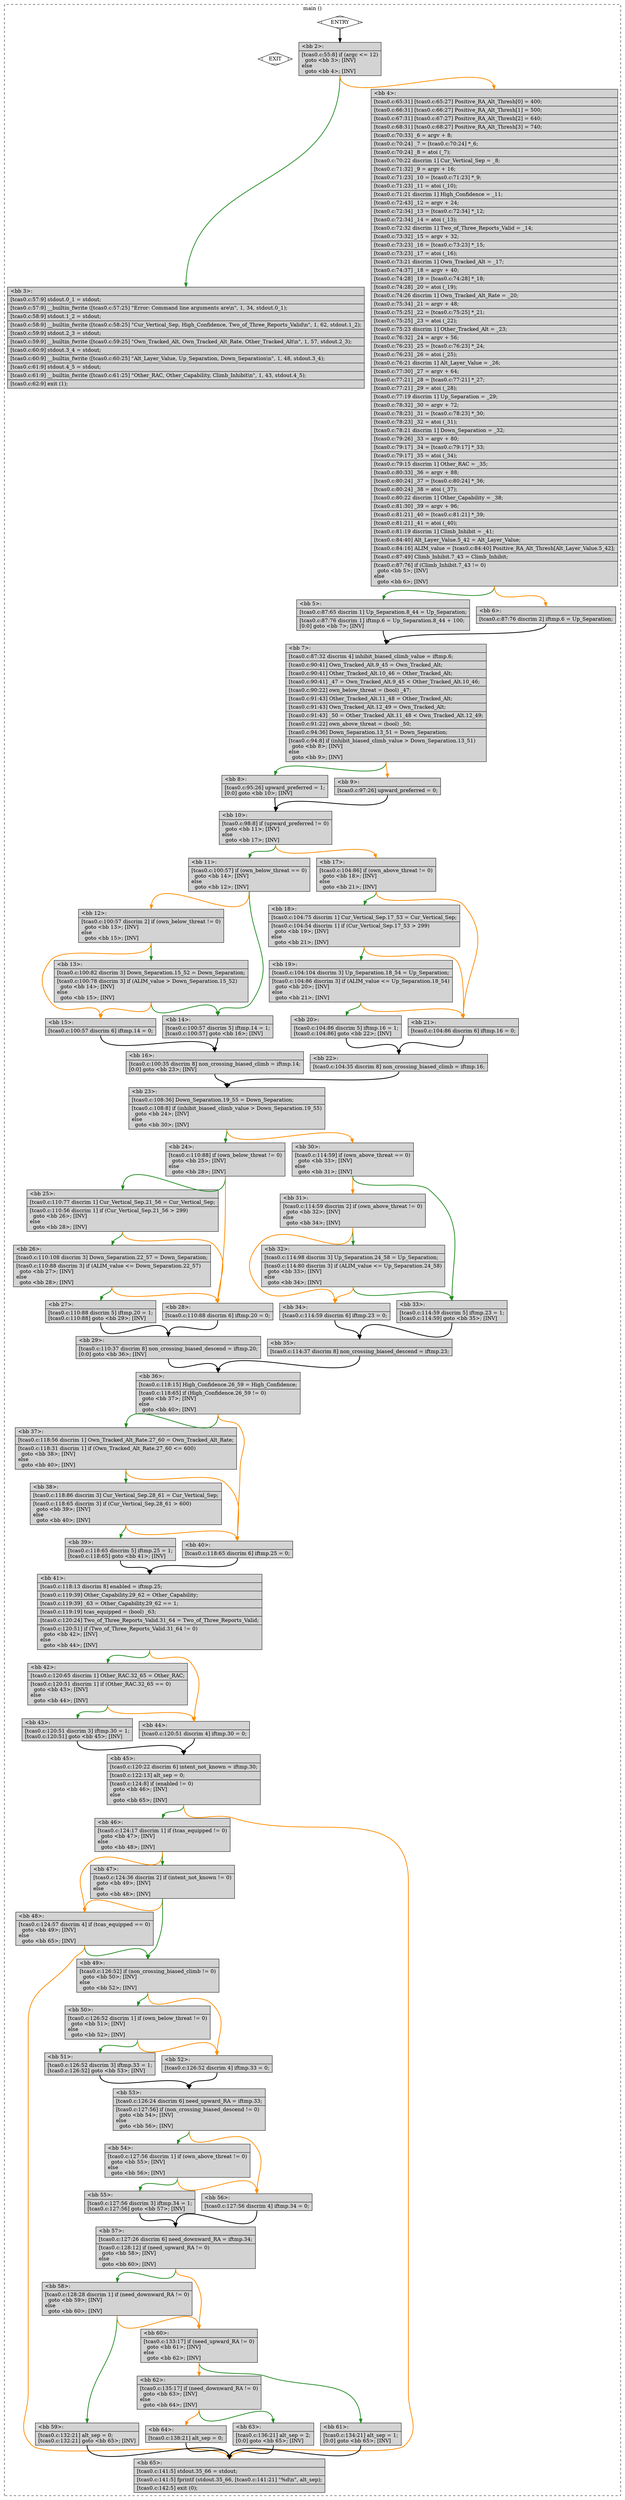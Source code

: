digraph "tcas0.c.015t.cfg" {
overlap=false;
subgraph "cluster_main" {
	style="dashed";
	color="black";
	label="main ()";
	fn_6_basic_block_0 [shape=Mdiamond,style=filled,fillcolor=white,label="ENTRY"];

	fn_6_basic_block_1 [shape=Mdiamond,style=filled,fillcolor=white,label="EXIT"];

	fn_6_basic_block_2 [shape=record,style=filled,fillcolor=lightgrey,label="{\<bb\ 2\>:\l\
|[tcas0.c:55:8]\ if\ (argc\ \<=\ 12)\l\
\ \ goto\ \<bb\ 3\>;\ [INV]\l\
else\l\
\ \ goto\ \<bb\ 4\>;\ [INV]\l\
}"];

	fn_6_basic_block_3 [shape=record,style=filled,fillcolor=lightgrey,label="{\<bb\ 3\>:\l\
|[tcas0.c:57:9]\ stdout.0_1\ =\ stdout;\l\
|[tcas0.c:57:9]\ __builtin_fwrite\ ([tcas0.c:57:25]\ \"Error:\ Command\ line\ arguments\ are\\n\",\ 1,\ 34,\ stdout.0_1);\l\
|[tcas0.c:58:9]\ stdout.1_2\ =\ stdout;\l\
|[tcas0.c:58:9]\ __builtin_fwrite\ ([tcas0.c:58:25]\ \"Cur_Vertical_Sep,\ High_Confidence,\ Two_of_Three_Reports_Valid\\n\",\ 1,\ 62,\ stdout.1_2);\l\
|[tcas0.c:59:9]\ stdout.2_3\ =\ stdout;\l\
|[tcas0.c:59:9]\ __builtin_fwrite\ ([tcas0.c:59:25]\ \"Own_Tracked_Alt,\ Own_Tracked_Alt_Rate,\ Other_Tracked_Alt\\n\",\ 1,\ 57,\ stdout.2_3);\l\
|[tcas0.c:60:9]\ stdout.3_4\ =\ stdout;\l\
|[tcas0.c:60:9]\ __builtin_fwrite\ ([tcas0.c:60:25]\ \"Alt_Layer_Value,\ Up_Separation,\ Down_Separation\\n\",\ 1,\ 48,\ stdout.3_4);\l\
|[tcas0.c:61:9]\ stdout.4_5\ =\ stdout;\l\
|[tcas0.c:61:9]\ __builtin_fwrite\ ([tcas0.c:61:25]\ \"Other_RAC,\ Other_Capability,\ Climb_Inhibit\\n\",\ 1,\ 43,\ stdout.4_5);\l\
|[tcas0.c:62:9]\ exit\ (1);\l\
}"];

	fn_6_basic_block_4 [shape=record,style=filled,fillcolor=lightgrey,label="{\<bb\ 4\>:\l\
|[tcas0.c:65:31]\ [tcas0.c:65:27]\ Positive_RA_Alt_Thresh[0]\ =\ 400;\l\
|[tcas0.c:66:31]\ [tcas0.c:66:27]\ Positive_RA_Alt_Thresh[1]\ =\ 500;\l\
|[tcas0.c:67:31]\ [tcas0.c:67:27]\ Positive_RA_Alt_Thresh[2]\ =\ 640;\l\
|[tcas0.c:68:31]\ [tcas0.c:68:27]\ Positive_RA_Alt_Thresh[3]\ =\ 740;\l\
|[tcas0.c:70:33]\ _6\ =\ argv\ +\ 8;\l\
|[tcas0.c:70:24]\ _7\ =\ [tcas0.c:70:24]\ *_6;\l\
|[tcas0.c:70:24]\ _8\ =\ atoi\ (_7);\l\
|[tcas0.c:70:22\ discrim\ 1]\ Cur_Vertical_Sep\ =\ _8;\l\
|[tcas0.c:71:32]\ _9\ =\ argv\ +\ 16;\l\
|[tcas0.c:71:23]\ _10\ =\ [tcas0.c:71:23]\ *_9;\l\
|[tcas0.c:71:23]\ _11\ =\ atoi\ (_10);\l\
|[tcas0.c:71:21\ discrim\ 1]\ High_Confidence\ =\ _11;\l\
|[tcas0.c:72:43]\ _12\ =\ argv\ +\ 24;\l\
|[tcas0.c:72:34]\ _13\ =\ [tcas0.c:72:34]\ *_12;\l\
|[tcas0.c:72:34]\ _14\ =\ atoi\ (_13);\l\
|[tcas0.c:72:32\ discrim\ 1]\ Two_of_Three_Reports_Valid\ =\ _14;\l\
|[tcas0.c:73:32]\ _15\ =\ argv\ +\ 32;\l\
|[tcas0.c:73:23]\ _16\ =\ [tcas0.c:73:23]\ *_15;\l\
|[tcas0.c:73:23]\ _17\ =\ atoi\ (_16);\l\
|[tcas0.c:73:21\ discrim\ 1]\ Own_Tracked_Alt\ =\ _17;\l\
|[tcas0.c:74:37]\ _18\ =\ argv\ +\ 40;\l\
|[tcas0.c:74:28]\ _19\ =\ [tcas0.c:74:28]\ *_18;\l\
|[tcas0.c:74:28]\ _20\ =\ atoi\ (_19);\l\
|[tcas0.c:74:26\ discrim\ 1]\ Own_Tracked_Alt_Rate\ =\ _20;\l\
|[tcas0.c:75:34]\ _21\ =\ argv\ +\ 48;\l\
|[tcas0.c:75:25]\ _22\ =\ [tcas0.c:75:25]\ *_21;\l\
|[tcas0.c:75:25]\ _23\ =\ atoi\ (_22);\l\
|[tcas0.c:75:23\ discrim\ 1]\ Other_Tracked_Alt\ =\ _23;\l\
|[tcas0.c:76:32]\ _24\ =\ argv\ +\ 56;\l\
|[tcas0.c:76:23]\ _25\ =\ [tcas0.c:76:23]\ *_24;\l\
|[tcas0.c:76:23]\ _26\ =\ atoi\ (_25);\l\
|[tcas0.c:76:21\ discrim\ 1]\ Alt_Layer_Value\ =\ _26;\l\
|[tcas0.c:77:30]\ _27\ =\ argv\ +\ 64;\l\
|[tcas0.c:77:21]\ _28\ =\ [tcas0.c:77:21]\ *_27;\l\
|[tcas0.c:77:21]\ _29\ =\ atoi\ (_28);\l\
|[tcas0.c:77:19\ discrim\ 1]\ Up_Separation\ =\ _29;\l\
|[tcas0.c:78:32]\ _30\ =\ argv\ +\ 72;\l\
|[tcas0.c:78:23]\ _31\ =\ [tcas0.c:78:23]\ *_30;\l\
|[tcas0.c:78:23]\ _32\ =\ atoi\ (_31);\l\
|[tcas0.c:78:21\ discrim\ 1]\ Down_Separation\ =\ _32;\l\
|[tcas0.c:79:26]\ _33\ =\ argv\ +\ 80;\l\
|[tcas0.c:79:17]\ _34\ =\ [tcas0.c:79:17]\ *_33;\l\
|[tcas0.c:79:17]\ _35\ =\ atoi\ (_34);\l\
|[tcas0.c:79:15\ discrim\ 1]\ Other_RAC\ =\ _35;\l\
|[tcas0.c:80:33]\ _36\ =\ argv\ +\ 88;\l\
|[tcas0.c:80:24]\ _37\ =\ [tcas0.c:80:24]\ *_36;\l\
|[tcas0.c:80:24]\ _38\ =\ atoi\ (_37);\l\
|[tcas0.c:80:22\ discrim\ 1]\ Other_Capability\ =\ _38;\l\
|[tcas0.c:81:30]\ _39\ =\ argv\ +\ 96;\l\
|[tcas0.c:81:21]\ _40\ =\ [tcas0.c:81:21]\ *_39;\l\
|[tcas0.c:81:21]\ _41\ =\ atoi\ (_40);\l\
|[tcas0.c:81:19\ discrim\ 1]\ Climb_Inhibit\ =\ _41;\l\
|[tcas0.c:84:40]\ Alt_Layer_Value.5_42\ =\ Alt_Layer_Value;\l\
|[tcas0.c:84:16]\ ALIM_value\ =\ [tcas0.c:84:40]\ Positive_RA_Alt_Thresh[Alt_Layer_Value.5_42];\l\
|[tcas0.c:87:49]\ Climb_Inhibit.7_43\ =\ Climb_Inhibit;\l\
|[tcas0.c:87:76]\ if\ (Climb_Inhibit.7_43\ !=\ 0)\l\
\ \ goto\ \<bb\ 5\>;\ [INV]\l\
else\l\
\ \ goto\ \<bb\ 6\>;\ [INV]\l\
}"];

	fn_6_basic_block_5 [shape=record,style=filled,fillcolor=lightgrey,label="{\<bb\ 5\>:\l\
|[tcas0.c:87:65\ discrim\ 1]\ Up_Separation.8_44\ =\ Up_Separation;\l\
|[tcas0.c:87:76\ discrim\ 1]\ iftmp.6\ =\ Up_Separation.8_44\ +\ 100;\l\
[0:0]\ goto\ \<bb\ 7\>;\ [INV]\l\
}"];

	fn_6_basic_block_6 [shape=record,style=filled,fillcolor=lightgrey,label="{\<bb\ 6\>:\l\
|[tcas0.c:87:76\ discrim\ 2]\ iftmp.6\ =\ Up_Separation;\l\
}"];

	fn_6_basic_block_7 [shape=record,style=filled,fillcolor=lightgrey,label="{\<bb\ 7\>:\l\
|[tcas0.c:87:32\ discrim\ 4]\ inhibit_biased_climb_value\ =\ iftmp.6;\l\
|[tcas0.c:90:41]\ Own_Tracked_Alt.9_45\ =\ Own_Tracked_Alt;\l\
|[tcas0.c:90:41]\ Other_Tracked_Alt.10_46\ =\ Other_Tracked_Alt;\l\
|[tcas0.c:90:41]\ _47\ =\ Own_Tracked_Alt.9_45\ \<\ Other_Tracked_Alt.10_46;\l\
|[tcas0.c:90:22]\ own_below_threat\ =\ (bool)\ _47;\l\
|[tcas0.c:91:43]\ Other_Tracked_Alt.11_48\ =\ Other_Tracked_Alt;\l\
|[tcas0.c:91:43]\ Own_Tracked_Alt.12_49\ =\ Own_Tracked_Alt;\l\
|[tcas0.c:91:43]\ _50\ =\ Other_Tracked_Alt.11_48\ \<\ Own_Tracked_Alt.12_49;\l\
|[tcas0.c:91:22]\ own_above_threat\ =\ (bool)\ _50;\l\
|[tcas0.c:94:36]\ Down_Separation.13_51\ =\ Down_Separation;\l\
|[tcas0.c:94:8]\ if\ (inhibit_biased_climb_value\ \>\ Down_Separation.13_51)\l\
\ \ goto\ \<bb\ 8\>;\ [INV]\l\
else\l\
\ \ goto\ \<bb\ 9\>;\ [INV]\l\
}"];

	fn_6_basic_block_8 [shape=record,style=filled,fillcolor=lightgrey,label="{\<bb\ 8\>:\l\
|[tcas0.c:95:26]\ upward_preferred\ =\ 1;\l\
[0:0]\ goto\ \<bb\ 10\>;\ [INV]\l\
}"];

	fn_6_basic_block_9 [shape=record,style=filled,fillcolor=lightgrey,label="{\<bb\ 9\>:\l\
|[tcas0.c:97:26]\ upward_preferred\ =\ 0;\l\
}"];

	fn_6_basic_block_10 [shape=record,style=filled,fillcolor=lightgrey,label="{\<bb\ 10\>:\l\
|[tcas0.c:98:8]\ if\ (upward_preferred\ !=\ 0)\l\
\ \ goto\ \<bb\ 11\>;\ [INV]\l\
else\l\
\ \ goto\ \<bb\ 17\>;\ [INV]\l\
}"];

	fn_6_basic_block_11 [shape=record,style=filled,fillcolor=lightgrey,label="{\<bb\ 11\>:\l\
|[tcas0.c:100:57]\ if\ (own_below_threat\ ==\ 0)\l\
\ \ goto\ \<bb\ 14\>;\ [INV]\l\
else\l\
\ \ goto\ \<bb\ 12\>;\ [INV]\l\
}"];

	fn_6_basic_block_12 [shape=record,style=filled,fillcolor=lightgrey,label="{\<bb\ 12\>:\l\
|[tcas0.c:100:57\ discrim\ 2]\ if\ (own_below_threat\ !=\ 0)\l\
\ \ goto\ \<bb\ 13\>;\ [INV]\l\
else\l\
\ \ goto\ \<bb\ 15\>;\ [INV]\l\
}"];

	fn_6_basic_block_13 [shape=record,style=filled,fillcolor=lightgrey,label="{\<bb\ 13\>:\l\
|[tcas0.c:100:82\ discrim\ 3]\ Down_Separation.15_52\ =\ Down_Separation;\l\
|[tcas0.c:100:78\ discrim\ 3]\ if\ (ALIM_value\ \>\ Down_Separation.15_52)\l\
\ \ goto\ \<bb\ 14\>;\ [INV]\l\
else\l\
\ \ goto\ \<bb\ 15\>;\ [INV]\l\
}"];

	fn_6_basic_block_14 [shape=record,style=filled,fillcolor=lightgrey,label="{\<bb\ 14\>:\l\
|[tcas0.c:100:57\ discrim\ 5]\ iftmp.14\ =\ 1;\l\
[tcas0.c:100:57]\ goto\ \<bb\ 16\>;\ [INV]\l\
}"];

	fn_6_basic_block_15 [shape=record,style=filled,fillcolor=lightgrey,label="{\<bb\ 15\>:\l\
|[tcas0.c:100:57\ discrim\ 6]\ iftmp.14\ =\ 0;\l\
}"];

	fn_6_basic_block_16 [shape=record,style=filled,fillcolor=lightgrey,label="{\<bb\ 16\>:\l\
|[tcas0.c:100:35\ discrim\ 8]\ non_crossing_biased_climb\ =\ iftmp.14;\l\
[0:0]\ goto\ \<bb\ 23\>;\ [INV]\l\
}"];

	fn_6_basic_block_17 [shape=record,style=filled,fillcolor=lightgrey,label="{\<bb\ 17\>:\l\
|[tcas0.c:104:86]\ if\ (own_above_threat\ !=\ 0)\l\
\ \ goto\ \<bb\ 18\>;\ [INV]\l\
else\l\
\ \ goto\ \<bb\ 21\>;\ [INV]\l\
}"];

	fn_6_basic_block_18 [shape=record,style=filled,fillcolor=lightgrey,label="{\<bb\ 18\>:\l\
|[tcas0.c:104:75\ discrim\ 1]\ Cur_Vertical_Sep.17_53\ =\ Cur_Vertical_Sep;\l\
|[tcas0.c:104:54\ discrim\ 1]\ if\ (Cur_Vertical_Sep.17_53\ \>\ 299)\l\
\ \ goto\ \<bb\ 19\>;\ [INV]\l\
else\l\
\ \ goto\ \<bb\ 21\>;\ [INV]\l\
}"];

	fn_6_basic_block_19 [shape=record,style=filled,fillcolor=lightgrey,label="{\<bb\ 19\>:\l\
|[tcas0.c:104:104\ discrim\ 3]\ Up_Separation.18_54\ =\ Up_Separation;\l\
|[tcas0.c:104:86\ discrim\ 3]\ if\ (ALIM_value\ \<=\ Up_Separation.18_54)\l\
\ \ goto\ \<bb\ 20\>;\ [INV]\l\
else\l\
\ \ goto\ \<bb\ 21\>;\ [INV]\l\
}"];

	fn_6_basic_block_20 [shape=record,style=filled,fillcolor=lightgrey,label="{\<bb\ 20\>:\l\
|[tcas0.c:104:86\ discrim\ 5]\ iftmp.16\ =\ 1;\l\
[tcas0.c:104:86]\ goto\ \<bb\ 22\>;\ [INV]\l\
}"];

	fn_6_basic_block_21 [shape=record,style=filled,fillcolor=lightgrey,label="{\<bb\ 21\>:\l\
|[tcas0.c:104:86\ discrim\ 6]\ iftmp.16\ =\ 0;\l\
}"];

	fn_6_basic_block_22 [shape=record,style=filled,fillcolor=lightgrey,label="{\<bb\ 22\>:\l\
|[tcas0.c:104:35\ discrim\ 8]\ non_crossing_biased_climb\ =\ iftmp.16;\l\
}"];

	fn_6_basic_block_23 [shape=record,style=filled,fillcolor=lightgrey,label="{\<bb\ 23\>:\l\
|[tcas0.c:108:36]\ Down_Separation.19_55\ =\ Down_Separation;\l\
|[tcas0.c:108:8]\ if\ (inhibit_biased_climb_value\ \>\ Down_Separation.19_55)\l\
\ \ goto\ \<bb\ 24\>;\ [INV]\l\
else\l\
\ \ goto\ \<bb\ 30\>;\ [INV]\l\
}"];

	fn_6_basic_block_24 [shape=record,style=filled,fillcolor=lightgrey,label="{\<bb\ 24\>:\l\
|[tcas0.c:110:88]\ if\ (own_below_threat\ !=\ 0)\l\
\ \ goto\ \<bb\ 25\>;\ [INV]\l\
else\l\
\ \ goto\ \<bb\ 28\>;\ [INV]\l\
}"];

	fn_6_basic_block_25 [shape=record,style=filled,fillcolor=lightgrey,label="{\<bb\ 25\>:\l\
|[tcas0.c:110:77\ discrim\ 1]\ Cur_Vertical_Sep.21_56\ =\ Cur_Vertical_Sep;\l\
|[tcas0.c:110:56\ discrim\ 1]\ if\ (Cur_Vertical_Sep.21_56\ \>\ 299)\l\
\ \ goto\ \<bb\ 26\>;\ [INV]\l\
else\l\
\ \ goto\ \<bb\ 28\>;\ [INV]\l\
}"];

	fn_6_basic_block_26 [shape=record,style=filled,fillcolor=lightgrey,label="{\<bb\ 26\>:\l\
|[tcas0.c:110:108\ discrim\ 3]\ Down_Separation.22_57\ =\ Down_Separation;\l\
|[tcas0.c:110:88\ discrim\ 3]\ if\ (ALIM_value\ \<=\ Down_Separation.22_57)\l\
\ \ goto\ \<bb\ 27\>;\ [INV]\l\
else\l\
\ \ goto\ \<bb\ 28\>;\ [INV]\l\
}"];

	fn_6_basic_block_27 [shape=record,style=filled,fillcolor=lightgrey,label="{\<bb\ 27\>:\l\
|[tcas0.c:110:88\ discrim\ 5]\ iftmp.20\ =\ 1;\l\
[tcas0.c:110:88]\ goto\ \<bb\ 29\>;\ [INV]\l\
}"];

	fn_6_basic_block_28 [shape=record,style=filled,fillcolor=lightgrey,label="{\<bb\ 28\>:\l\
|[tcas0.c:110:88\ discrim\ 6]\ iftmp.20\ =\ 0;\l\
}"];

	fn_6_basic_block_29 [shape=record,style=filled,fillcolor=lightgrey,label="{\<bb\ 29\>:\l\
|[tcas0.c:110:37\ discrim\ 8]\ non_crossing_biased_descend\ =\ iftmp.20;\l\
[0:0]\ goto\ \<bb\ 36\>;\ [INV]\l\
}"];

	fn_6_basic_block_30 [shape=record,style=filled,fillcolor=lightgrey,label="{\<bb\ 30\>:\l\
|[tcas0.c:114:59]\ if\ (own_above_threat\ ==\ 0)\l\
\ \ goto\ \<bb\ 33\>;\ [INV]\l\
else\l\
\ \ goto\ \<bb\ 31\>;\ [INV]\l\
}"];

	fn_6_basic_block_31 [shape=record,style=filled,fillcolor=lightgrey,label="{\<bb\ 31\>:\l\
|[tcas0.c:114:59\ discrim\ 2]\ if\ (own_above_threat\ !=\ 0)\l\
\ \ goto\ \<bb\ 32\>;\ [INV]\l\
else\l\
\ \ goto\ \<bb\ 34\>;\ [INV]\l\
}"];

	fn_6_basic_block_32 [shape=record,style=filled,fillcolor=lightgrey,label="{\<bb\ 32\>:\l\
|[tcas0.c:114:98\ discrim\ 3]\ Up_Separation.24_58\ =\ Up_Separation;\l\
|[tcas0.c:114:80\ discrim\ 3]\ if\ (ALIM_value\ \<=\ Up_Separation.24_58)\l\
\ \ goto\ \<bb\ 33\>;\ [INV]\l\
else\l\
\ \ goto\ \<bb\ 34\>;\ [INV]\l\
}"];

	fn_6_basic_block_33 [shape=record,style=filled,fillcolor=lightgrey,label="{\<bb\ 33\>:\l\
|[tcas0.c:114:59\ discrim\ 5]\ iftmp.23\ =\ 1;\l\
[tcas0.c:114:59]\ goto\ \<bb\ 35\>;\ [INV]\l\
}"];

	fn_6_basic_block_34 [shape=record,style=filled,fillcolor=lightgrey,label="{\<bb\ 34\>:\l\
|[tcas0.c:114:59\ discrim\ 6]\ iftmp.23\ =\ 0;\l\
}"];

	fn_6_basic_block_35 [shape=record,style=filled,fillcolor=lightgrey,label="{\<bb\ 35\>:\l\
|[tcas0.c:114:37\ discrim\ 8]\ non_crossing_biased_descend\ =\ iftmp.23;\l\
}"];

	fn_6_basic_block_36 [shape=record,style=filled,fillcolor=lightgrey,label="{\<bb\ 36\>:\l\
|[tcas0.c:118:15]\ High_Confidence.26_59\ =\ High_Confidence;\l\
|[tcas0.c:118:65]\ if\ (High_Confidence.26_59\ !=\ 0)\l\
\ \ goto\ \<bb\ 37\>;\ [INV]\l\
else\l\
\ \ goto\ \<bb\ 40\>;\ [INV]\l\
}"];

	fn_6_basic_block_37 [shape=record,style=filled,fillcolor=lightgrey,label="{\<bb\ 37\>:\l\
|[tcas0.c:118:56\ discrim\ 1]\ Own_Tracked_Alt_Rate.27_60\ =\ Own_Tracked_Alt_Rate;\l\
|[tcas0.c:118:31\ discrim\ 1]\ if\ (Own_Tracked_Alt_Rate.27_60\ \<=\ 600)\l\
\ \ goto\ \<bb\ 38\>;\ [INV]\l\
else\l\
\ \ goto\ \<bb\ 40\>;\ [INV]\l\
}"];

	fn_6_basic_block_38 [shape=record,style=filled,fillcolor=lightgrey,label="{\<bb\ 38\>:\l\
|[tcas0.c:118:86\ discrim\ 3]\ Cur_Vertical_Sep.28_61\ =\ Cur_Vertical_Sep;\l\
|[tcas0.c:118:65\ discrim\ 3]\ if\ (Cur_Vertical_Sep.28_61\ \>\ 600)\l\
\ \ goto\ \<bb\ 39\>;\ [INV]\l\
else\l\
\ \ goto\ \<bb\ 40\>;\ [INV]\l\
}"];

	fn_6_basic_block_39 [shape=record,style=filled,fillcolor=lightgrey,label="{\<bb\ 39\>:\l\
|[tcas0.c:118:65\ discrim\ 5]\ iftmp.25\ =\ 1;\l\
[tcas0.c:118:65]\ goto\ \<bb\ 41\>;\ [INV]\l\
}"];

	fn_6_basic_block_40 [shape=record,style=filled,fillcolor=lightgrey,label="{\<bb\ 40\>:\l\
|[tcas0.c:118:65\ discrim\ 6]\ iftmp.25\ =\ 0;\l\
}"];

	fn_6_basic_block_41 [shape=record,style=filled,fillcolor=lightgrey,label="{\<bb\ 41\>:\l\
|[tcas0.c:118:13\ discrim\ 8]\ enabled\ =\ iftmp.25;\l\
|[tcas0.c:119:39]\ Other_Capability.29_62\ =\ Other_Capability;\l\
|[tcas0.c:119:39]\ _63\ =\ Other_Capability.29_62\ ==\ 1;\l\
|[tcas0.c:119:19]\ tcas_equipped\ =\ (bool)\ _63;\l\
|[tcas0.c:120:24]\ Two_of_Three_Reports_Valid.31_64\ =\ Two_of_Three_Reports_Valid;\l\
|[tcas0.c:120:51]\ if\ (Two_of_Three_Reports_Valid.31_64\ !=\ 0)\l\
\ \ goto\ \<bb\ 42\>;\ [INV]\l\
else\l\
\ \ goto\ \<bb\ 44\>;\ [INV]\l\
}"];

	fn_6_basic_block_42 [shape=record,style=filled,fillcolor=lightgrey,label="{\<bb\ 42\>:\l\
|[tcas0.c:120:65\ discrim\ 1]\ Other_RAC.32_65\ =\ Other_RAC;\l\
|[tcas0.c:120:51\ discrim\ 1]\ if\ (Other_RAC.32_65\ ==\ 0)\l\
\ \ goto\ \<bb\ 43\>;\ [INV]\l\
else\l\
\ \ goto\ \<bb\ 44\>;\ [INV]\l\
}"];

	fn_6_basic_block_43 [shape=record,style=filled,fillcolor=lightgrey,label="{\<bb\ 43\>:\l\
|[tcas0.c:120:51\ discrim\ 3]\ iftmp.30\ =\ 1;\l\
[tcas0.c:120:51]\ goto\ \<bb\ 45\>;\ [INV]\l\
}"];

	fn_6_basic_block_44 [shape=record,style=filled,fillcolor=lightgrey,label="{\<bb\ 44\>:\l\
|[tcas0.c:120:51\ discrim\ 4]\ iftmp.30\ =\ 0;\l\
}"];

	fn_6_basic_block_45 [shape=record,style=filled,fillcolor=lightgrey,label="{\<bb\ 45\>:\l\
|[tcas0.c:120:22\ discrim\ 6]\ intent_not_known\ =\ iftmp.30;\l\
|[tcas0.c:122:13]\ alt_sep\ =\ 0;\l\
|[tcas0.c:124:8]\ if\ (enabled\ !=\ 0)\l\
\ \ goto\ \<bb\ 46\>;\ [INV]\l\
else\l\
\ \ goto\ \<bb\ 65\>;\ [INV]\l\
}"];

	fn_6_basic_block_46 [shape=record,style=filled,fillcolor=lightgrey,label="{\<bb\ 46\>:\l\
|[tcas0.c:124:17\ discrim\ 1]\ if\ (tcas_equipped\ !=\ 0)\l\
\ \ goto\ \<bb\ 47\>;\ [INV]\l\
else\l\
\ \ goto\ \<bb\ 48\>;\ [INV]\l\
}"];

	fn_6_basic_block_47 [shape=record,style=filled,fillcolor=lightgrey,label="{\<bb\ 47\>:\l\
|[tcas0.c:124:36\ discrim\ 2]\ if\ (intent_not_known\ !=\ 0)\l\
\ \ goto\ \<bb\ 49\>;\ [INV]\l\
else\l\
\ \ goto\ \<bb\ 48\>;\ [INV]\l\
}"];

	fn_6_basic_block_48 [shape=record,style=filled,fillcolor=lightgrey,label="{\<bb\ 48\>:\l\
|[tcas0.c:124:57\ discrim\ 4]\ if\ (tcas_equipped\ ==\ 0)\l\
\ \ goto\ \<bb\ 49\>;\ [INV]\l\
else\l\
\ \ goto\ \<bb\ 65\>;\ [INV]\l\
}"];

	fn_6_basic_block_49 [shape=record,style=filled,fillcolor=lightgrey,label="{\<bb\ 49\>:\l\
|[tcas0.c:126:52]\ if\ (non_crossing_biased_climb\ !=\ 0)\l\
\ \ goto\ \<bb\ 50\>;\ [INV]\l\
else\l\
\ \ goto\ \<bb\ 52\>;\ [INV]\l\
}"];

	fn_6_basic_block_50 [shape=record,style=filled,fillcolor=lightgrey,label="{\<bb\ 50\>:\l\
|[tcas0.c:126:52\ discrim\ 1]\ if\ (own_below_threat\ !=\ 0)\l\
\ \ goto\ \<bb\ 51\>;\ [INV]\l\
else\l\
\ \ goto\ \<bb\ 52\>;\ [INV]\l\
}"];

	fn_6_basic_block_51 [shape=record,style=filled,fillcolor=lightgrey,label="{\<bb\ 51\>:\l\
|[tcas0.c:126:52\ discrim\ 3]\ iftmp.33\ =\ 1;\l\
[tcas0.c:126:52]\ goto\ \<bb\ 53\>;\ [INV]\l\
}"];

	fn_6_basic_block_52 [shape=record,style=filled,fillcolor=lightgrey,label="{\<bb\ 52\>:\l\
|[tcas0.c:126:52\ discrim\ 4]\ iftmp.33\ =\ 0;\l\
}"];

	fn_6_basic_block_53 [shape=record,style=filled,fillcolor=lightgrey,label="{\<bb\ 53\>:\l\
|[tcas0.c:126:24\ discrim\ 6]\ need_upward_RA\ =\ iftmp.33;\l\
|[tcas0.c:127:56]\ if\ (non_crossing_biased_descend\ !=\ 0)\l\
\ \ goto\ \<bb\ 54\>;\ [INV]\l\
else\l\
\ \ goto\ \<bb\ 56\>;\ [INV]\l\
}"];

	fn_6_basic_block_54 [shape=record,style=filled,fillcolor=lightgrey,label="{\<bb\ 54\>:\l\
|[tcas0.c:127:56\ discrim\ 1]\ if\ (own_above_threat\ !=\ 0)\l\
\ \ goto\ \<bb\ 55\>;\ [INV]\l\
else\l\
\ \ goto\ \<bb\ 56\>;\ [INV]\l\
}"];

	fn_6_basic_block_55 [shape=record,style=filled,fillcolor=lightgrey,label="{\<bb\ 55\>:\l\
|[tcas0.c:127:56\ discrim\ 3]\ iftmp.34\ =\ 1;\l\
[tcas0.c:127:56]\ goto\ \<bb\ 57\>;\ [INV]\l\
}"];

	fn_6_basic_block_56 [shape=record,style=filled,fillcolor=lightgrey,label="{\<bb\ 56\>:\l\
|[tcas0.c:127:56\ discrim\ 4]\ iftmp.34\ =\ 0;\l\
}"];

	fn_6_basic_block_57 [shape=record,style=filled,fillcolor=lightgrey,label="{\<bb\ 57\>:\l\
|[tcas0.c:127:26\ discrim\ 6]\ need_downward_RA\ =\ iftmp.34;\l\
|[tcas0.c:128:12]\ if\ (need_upward_RA\ !=\ 0)\l\
\ \ goto\ \<bb\ 58\>;\ [INV]\l\
else\l\
\ \ goto\ \<bb\ 60\>;\ [INV]\l\
}"];

	fn_6_basic_block_58 [shape=record,style=filled,fillcolor=lightgrey,label="{\<bb\ 58\>:\l\
|[tcas0.c:128:28\ discrim\ 1]\ if\ (need_downward_RA\ !=\ 0)\l\
\ \ goto\ \<bb\ 59\>;\ [INV]\l\
else\l\
\ \ goto\ \<bb\ 60\>;\ [INV]\l\
}"];

	fn_6_basic_block_59 [shape=record,style=filled,fillcolor=lightgrey,label="{\<bb\ 59\>:\l\
|[tcas0.c:132:21]\ alt_sep\ =\ 0;\l\
[tcas0.c:132:21]\ goto\ \<bb\ 65\>;\ [INV]\l\
}"];

	fn_6_basic_block_60 [shape=record,style=filled,fillcolor=lightgrey,label="{\<bb\ 60\>:\l\
|[tcas0.c:133:17]\ if\ (need_upward_RA\ !=\ 0)\l\
\ \ goto\ \<bb\ 61\>;\ [INV]\l\
else\l\
\ \ goto\ \<bb\ 62\>;\ [INV]\l\
}"];

	fn_6_basic_block_61 [shape=record,style=filled,fillcolor=lightgrey,label="{\<bb\ 61\>:\l\
|[tcas0.c:134:21]\ alt_sep\ =\ 1;\l\
[0:0]\ goto\ \<bb\ 65\>;\ [INV]\l\
}"];

	fn_6_basic_block_62 [shape=record,style=filled,fillcolor=lightgrey,label="{\<bb\ 62\>:\l\
|[tcas0.c:135:17]\ if\ (need_downward_RA\ !=\ 0)\l\
\ \ goto\ \<bb\ 63\>;\ [INV]\l\
else\l\
\ \ goto\ \<bb\ 64\>;\ [INV]\l\
}"];

	fn_6_basic_block_63 [shape=record,style=filled,fillcolor=lightgrey,label="{\<bb\ 63\>:\l\
|[tcas0.c:136:21]\ alt_sep\ =\ 2;\l\
[0:0]\ goto\ \<bb\ 65\>;\ [INV]\l\
}"];

	fn_6_basic_block_64 [shape=record,style=filled,fillcolor=lightgrey,label="{\<bb\ 64\>:\l\
|[tcas0.c:138:21]\ alt_sep\ =\ 0;\l\
}"];

	fn_6_basic_block_65 [shape=record,style=filled,fillcolor=lightgrey,label="{\<bb\ 65\>:\l\
|[tcas0.c:141:5]\ stdout.35_66\ =\ stdout;\l\
|[tcas0.c:141:5]\ fprintf\ (stdout.35_66,\ [tcas0.c:141:21]\ \"%d\\n\",\ alt_sep);\l\
|[tcas0.c:142:5]\ exit\ (0);\l\
}"];

	fn_6_basic_block_0:s -> fn_6_basic_block_2:n [style="solid,bold",color=black,weight=100,constraint=true];
	fn_6_basic_block_2:s -> fn_6_basic_block_3:n [style="solid,bold",color=forestgreen,weight=10,constraint=true];
	fn_6_basic_block_2:s -> fn_6_basic_block_4:n [style="solid,bold",color=darkorange,weight=10,constraint=true];
	fn_6_basic_block_4:s -> fn_6_basic_block_5:n [style="solid,bold",color=forestgreen,weight=10,constraint=true];
	fn_6_basic_block_4:s -> fn_6_basic_block_6:n [style="solid,bold",color=darkorange,weight=10,constraint=true];
	fn_6_basic_block_5:s -> fn_6_basic_block_7:n [style="solid,bold",color=black,weight=100,constraint=true];
	fn_6_basic_block_6:s -> fn_6_basic_block_7:n [style="solid,bold",color=black,weight=100,constraint=true];
	fn_6_basic_block_7:s -> fn_6_basic_block_8:n [style="solid,bold",color=forestgreen,weight=10,constraint=true];
	fn_6_basic_block_7:s -> fn_6_basic_block_9:n [style="solid,bold",color=darkorange,weight=10,constraint=true];
	fn_6_basic_block_8:s -> fn_6_basic_block_10:n [style="solid,bold",color=black,weight=100,constraint=true];
	fn_6_basic_block_9:s -> fn_6_basic_block_10:n [style="solid,bold",color=black,weight=100,constraint=true];
	fn_6_basic_block_10:s -> fn_6_basic_block_11:n [style="solid,bold",color=forestgreen,weight=10,constraint=true];
	fn_6_basic_block_10:s -> fn_6_basic_block_17:n [style="solid,bold",color=darkorange,weight=10,constraint=true];
	fn_6_basic_block_11:s -> fn_6_basic_block_14:n [style="solid,bold",color=forestgreen,weight=10,constraint=true];
	fn_6_basic_block_11:s -> fn_6_basic_block_12:n [style="solid,bold",color=darkorange,weight=10,constraint=true];
	fn_6_basic_block_12:s -> fn_6_basic_block_13:n [style="solid,bold",color=forestgreen,weight=10,constraint=true];
	fn_6_basic_block_12:s -> fn_6_basic_block_15:n [style="solid,bold",color=darkorange,weight=10,constraint=true];
	fn_6_basic_block_13:s -> fn_6_basic_block_14:n [style="solid,bold",color=forestgreen,weight=10,constraint=true];
	fn_6_basic_block_13:s -> fn_6_basic_block_15:n [style="solid,bold",color=darkorange,weight=10,constraint=true];
	fn_6_basic_block_14:s -> fn_6_basic_block_16:n [style="solid,bold",color=black,weight=100,constraint=true];
	fn_6_basic_block_15:s -> fn_6_basic_block_16:n [style="solid,bold",color=black,weight=100,constraint=true];
	fn_6_basic_block_16:s -> fn_6_basic_block_23:n [style="solid,bold",color=black,weight=100,constraint=true];
	fn_6_basic_block_17:s -> fn_6_basic_block_18:n [style="solid,bold",color=forestgreen,weight=10,constraint=true];
	fn_6_basic_block_17:s -> fn_6_basic_block_21:n [style="solid,bold",color=darkorange,weight=10,constraint=true];
	fn_6_basic_block_18:s -> fn_6_basic_block_19:n [style="solid,bold",color=forestgreen,weight=10,constraint=true];
	fn_6_basic_block_18:s -> fn_6_basic_block_21:n [style="solid,bold",color=darkorange,weight=10,constraint=true];
	fn_6_basic_block_19:s -> fn_6_basic_block_20:n [style="solid,bold",color=forestgreen,weight=10,constraint=true];
	fn_6_basic_block_19:s -> fn_6_basic_block_21:n [style="solid,bold",color=darkorange,weight=10,constraint=true];
	fn_6_basic_block_20:s -> fn_6_basic_block_22:n [style="solid,bold",color=black,weight=100,constraint=true];
	fn_6_basic_block_21:s -> fn_6_basic_block_22:n [style="solid,bold",color=black,weight=100,constraint=true];
	fn_6_basic_block_22:s -> fn_6_basic_block_23:n [style="solid,bold",color=black,weight=100,constraint=true];
	fn_6_basic_block_23:s -> fn_6_basic_block_24:n [style="solid,bold",color=forestgreen,weight=10,constraint=true];
	fn_6_basic_block_23:s -> fn_6_basic_block_30:n [style="solid,bold",color=darkorange,weight=10,constraint=true];
	fn_6_basic_block_24:s -> fn_6_basic_block_25:n [style="solid,bold",color=forestgreen,weight=10,constraint=true];
	fn_6_basic_block_24:s -> fn_6_basic_block_28:n [style="solid,bold",color=darkorange,weight=10,constraint=true];
	fn_6_basic_block_25:s -> fn_6_basic_block_26:n [style="solid,bold",color=forestgreen,weight=10,constraint=true];
	fn_6_basic_block_25:s -> fn_6_basic_block_28:n [style="solid,bold",color=darkorange,weight=10,constraint=true];
	fn_6_basic_block_26:s -> fn_6_basic_block_27:n [style="solid,bold",color=forestgreen,weight=10,constraint=true];
	fn_6_basic_block_26:s -> fn_6_basic_block_28:n [style="solid,bold",color=darkorange,weight=10,constraint=true];
	fn_6_basic_block_27:s -> fn_6_basic_block_29:n [style="solid,bold",color=black,weight=100,constraint=true];
	fn_6_basic_block_28:s -> fn_6_basic_block_29:n [style="solid,bold",color=black,weight=100,constraint=true];
	fn_6_basic_block_29:s -> fn_6_basic_block_36:n [style="solid,bold",color=black,weight=100,constraint=true];
	fn_6_basic_block_30:s -> fn_6_basic_block_33:n [style="solid,bold",color=forestgreen,weight=10,constraint=true];
	fn_6_basic_block_30:s -> fn_6_basic_block_31:n [style="solid,bold",color=darkorange,weight=10,constraint=true];
	fn_6_basic_block_31:s -> fn_6_basic_block_32:n [style="solid,bold",color=forestgreen,weight=10,constraint=true];
	fn_6_basic_block_31:s -> fn_6_basic_block_34:n [style="solid,bold",color=darkorange,weight=10,constraint=true];
	fn_6_basic_block_32:s -> fn_6_basic_block_33:n [style="solid,bold",color=forestgreen,weight=10,constraint=true];
	fn_6_basic_block_32:s -> fn_6_basic_block_34:n [style="solid,bold",color=darkorange,weight=10,constraint=true];
	fn_6_basic_block_33:s -> fn_6_basic_block_35:n [style="solid,bold",color=black,weight=100,constraint=true];
	fn_6_basic_block_34:s -> fn_6_basic_block_35:n [style="solid,bold",color=black,weight=100,constraint=true];
	fn_6_basic_block_35:s -> fn_6_basic_block_36:n [style="solid,bold",color=black,weight=100,constraint=true];
	fn_6_basic_block_36:s -> fn_6_basic_block_37:n [style="solid,bold",color=forestgreen,weight=10,constraint=true];
	fn_6_basic_block_36:s -> fn_6_basic_block_40:n [style="solid,bold",color=darkorange,weight=10,constraint=true];
	fn_6_basic_block_37:s -> fn_6_basic_block_38:n [style="solid,bold",color=forestgreen,weight=10,constraint=true];
	fn_6_basic_block_37:s -> fn_6_basic_block_40:n [style="solid,bold",color=darkorange,weight=10,constraint=true];
	fn_6_basic_block_38:s -> fn_6_basic_block_39:n [style="solid,bold",color=forestgreen,weight=10,constraint=true];
	fn_6_basic_block_38:s -> fn_6_basic_block_40:n [style="solid,bold",color=darkorange,weight=10,constraint=true];
	fn_6_basic_block_39:s -> fn_6_basic_block_41:n [style="solid,bold",color=black,weight=100,constraint=true];
	fn_6_basic_block_40:s -> fn_6_basic_block_41:n [style="solid,bold",color=black,weight=100,constraint=true];
	fn_6_basic_block_41:s -> fn_6_basic_block_42:n [style="solid,bold",color=forestgreen,weight=10,constraint=true];
	fn_6_basic_block_41:s -> fn_6_basic_block_44:n [style="solid,bold",color=darkorange,weight=10,constraint=true];
	fn_6_basic_block_42:s -> fn_6_basic_block_43:n [style="solid,bold",color=forestgreen,weight=10,constraint=true];
	fn_6_basic_block_42:s -> fn_6_basic_block_44:n [style="solid,bold",color=darkorange,weight=10,constraint=true];
	fn_6_basic_block_43:s -> fn_6_basic_block_45:n [style="solid,bold",color=black,weight=100,constraint=true];
	fn_6_basic_block_44:s -> fn_6_basic_block_45:n [style="solid,bold",color=black,weight=100,constraint=true];
	fn_6_basic_block_45:s -> fn_6_basic_block_46:n [style="solid,bold",color=forestgreen,weight=10,constraint=true];
	fn_6_basic_block_45:s -> fn_6_basic_block_65:n [style="solid,bold",color=darkorange,weight=10,constraint=true];
	fn_6_basic_block_46:s -> fn_6_basic_block_47:n [style="solid,bold",color=forestgreen,weight=10,constraint=true];
	fn_6_basic_block_46:s -> fn_6_basic_block_48:n [style="solid,bold",color=darkorange,weight=10,constraint=true];
	fn_6_basic_block_47:s -> fn_6_basic_block_49:n [style="solid,bold",color=forestgreen,weight=10,constraint=true];
	fn_6_basic_block_47:s -> fn_6_basic_block_48:n [style="solid,bold",color=darkorange,weight=10,constraint=true];
	fn_6_basic_block_48:s -> fn_6_basic_block_49:n [style="solid,bold",color=forestgreen,weight=10,constraint=true];
	fn_6_basic_block_48:s -> fn_6_basic_block_65:n [style="solid,bold",color=darkorange,weight=10,constraint=true];
	fn_6_basic_block_49:s -> fn_6_basic_block_50:n [style="solid,bold",color=forestgreen,weight=10,constraint=true];
	fn_6_basic_block_49:s -> fn_6_basic_block_52:n [style="solid,bold",color=darkorange,weight=10,constraint=true];
	fn_6_basic_block_50:s -> fn_6_basic_block_51:n [style="solid,bold",color=forestgreen,weight=10,constraint=true];
	fn_6_basic_block_50:s -> fn_6_basic_block_52:n [style="solid,bold",color=darkorange,weight=10,constraint=true];
	fn_6_basic_block_51:s -> fn_6_basic_block_53:n [style="solid,bold",color=black,weight=100,constraint=true];
	fn_6_basic_block_52:s -> fn_6_basic_block_53:n [style="solid,bold",color=black,weight=100,constraint=true];
	fn_6_basic_block_53:s -> fn_6_basic_block_54:n [style="solid,bold",color=forestgreen,weight=10,constraint=true];
	fn_6_basic_block_53:s -> fn_6_basic_block_56:n [style="solid,bold",color=darkorange,weight=10,constraint=true];
	fn_6_basic_block_54:s -> fn_6_basic_block_55:n [style="solid,bold",color=forestgreen,weight=10,constraint=true];
	fn_6_basic_block_54:s -> fn_6_basic_block_56:n [style="solid,bold",color=darkorange,weight=10,constraint=true];
	fn_6_basic_block_55:s -> fn_6_basic_block_57:n [style="solid,bold",color=black,weight=100,constraint=true];
	fn_6_basic_block_56:s -> fn_6_basic_block_57:n [style="solid,bold",color=black,weight=100,constraint=true];
	fn_6_basic_block_57:s -> fn_6_basic_block_58:n [style="solid,bold",color=forestgreen,weight=10,constraint=true];
	fn_6_basic_block_57:s -> fn_6_basic_block_60:n [style="solid,bold",color=darkorange,weight=10,constraint=true];
	fn_6_basic_block_58:s -> fn_6_basic_block_59:n [style="solid,bold",color=forestgreen,weight=10,constraint=true];
	fn_6_basic_block_58:s -> fn_6_basic_block_60:n [style="solid,bold",color=darkorange,weight=10,constraint=true];
	fn_6_basic_block_59:s -> fn_6_basic_block_65:n [style="solid,bold",color=black,weight=100,constraint=true];
	fn_6_basic_block_60:s -> fn_6_basic_block_61:n [style="solid,bold",color=forestgreen,weight=10,constraint=true];
	fn_6_basic_block_60:s -> fn_6_basic_block_62:n [style="solid,bold",color=darkorange,weight=10,constraint=true];
	fn_6_basic_block_61:s -> fn_6_basic_block_65:n [style="solid,bold",color=black,weight=100,constraint=true];
	fn_6_basic_block_62:s -> fn_6_basic_block_63:n [style="solid,bold",color=forestgreen,weight=10,constraint=true];
	fn_6_basic_block_62:s -> fn_6_basic_block_64:n [style="solid,bold",color=darkorange,weight=10,constraint=true];
	fn_6_basic_block_63:s -> fn_6_basic_block_65:n [style="solid,bold",color=black,weight=100,constraint=true];
	fn_6_basic_block_64:s -> fn_6_basic_block_65:n [style="solid,bold",color=black,weight=100,constraint=true];
	fn_6_basic_block_0:s -> fn_6_basic_block_1:n [style="invis",constraint=true];
}
}
